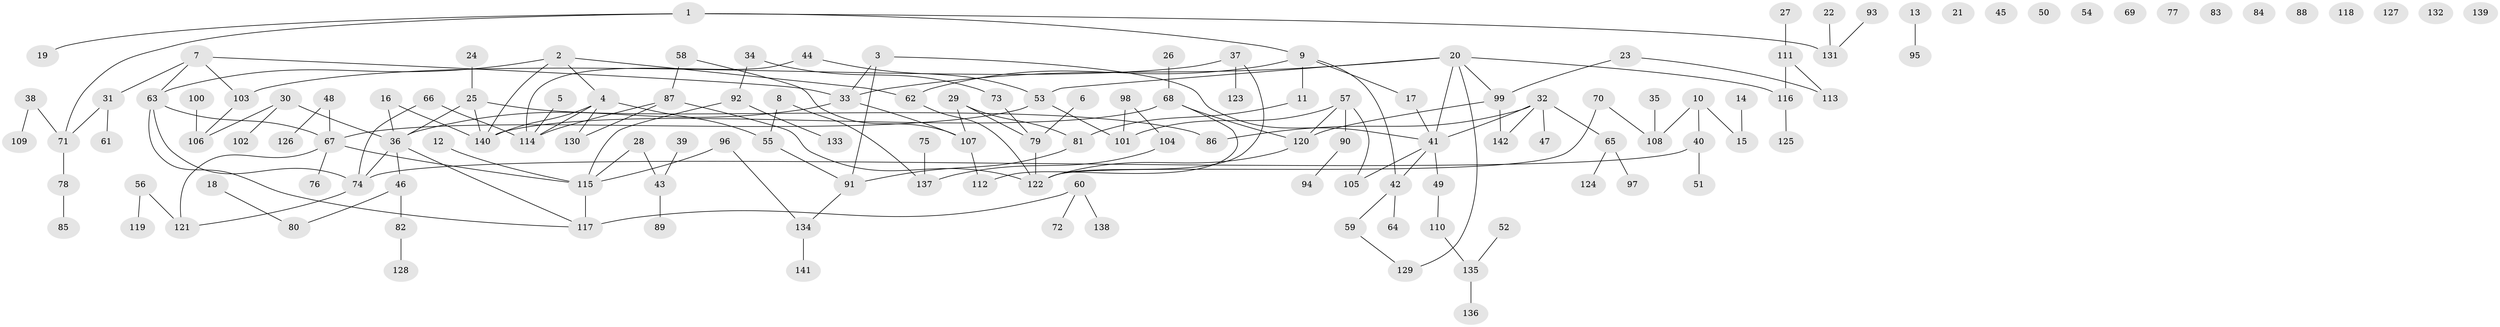 // Generated by graph-tools (version 1.1) at 2025/33/03/09/25 02:33:49]
// undirected, 142 vertices, 163 edges
graph export_dot {
graph [start="1"]
  node [color=gray90,style=filled];
  1;
  2;
  3;
  4;
  5;
  6;
  7;
  8;
  9;
  10;
  11;
  12;
  13;
  14;
  15;
  16;
  17;
  18;
  19;
  20;
  21;
  22;
  23;
  24;
  25;
  26;
  27;
  28;
  29;
  30;
  31;
  32;
  33;
  34;
  35;
  36;
  37;
  38;
  39;
  40;
  41;
  42;
  43;
  44;
  45;
  46;
  47;
  48;
  49;
  50;
  51;
  52;
  53;
  54;
  55;
  56;
  57;
  58;
  59;
  60;
  61;
  62;
  63;
  64;
  65;
  66;
  67;
  68;
  69;
  70;
  71;
  72;
  73;
  74;
  75;
  76;
  77;
  78;
  79;
  80;
  81;
  82;
  83;
  84;
  85;
  86;
  87;
  88;
  89;
  90;
  91;
  92;
  93;
  94;
  95;
  96;
  97;
  98;
  99;
  100;
  101;
  102;
  103;
  104;
  105;
  106;
  107;
  108;
  109;
  110;
  111;
  112;
  113;
  114;
  115;
  116;
  117;
  118;
  119;
  120;
  121;
  122;
  123;
  124;
  125;
  126;
  127;
  128;
  129;
  130;
  131;
  132;
  133;
  134;
  135;
  136;
  137;
  138;
  139;
  140;
  141;
  142;
  1 -- 9;
  1 -- 19;
  1 -- 71;
  1 -- 131;
  2 -- 4;
  2 -- 62;
  2 -- 63;
  2 -- 140;
  3 -- 33;
  3 -- 41;
  3 -- 91;
  4 -- 55;
  4 -- 114;
  4 -- 130;
  4 -- 140;
  5 -- 114;
  6 -- 79;
  7 -- 31;
  7 -- 33;
  7 -- 63;
  7 -- 103;
  8 -- 55;
  8 -- 137;
  9 -- 11;
  9 -- 17;
  9 -- 42;
  9 -- 62;
  10 -- 15;
  10 -- 40;
  10 -- 108;
  11 -- 81;
  12 -- 115;
  13 -- 95;
  14 -- 15;
  16 -- 36;
  16 -- 140;
  17 -- 41;
  18 -- 80;
  20 -- 33;
  20 -- 41;
  20 -- 53;
  20 -- 99;
  20 -- 116;
  20 -- 129;
  22 -- 131;
  23 -- 99;
  23 -- 113;
  24 -- 25;
  25 -- 36;
  25 -- 86;
  25 -- 140;
  26 -- 68;
  27 -- 111;
  28 -- 43;
  28 -- 115;
  29 -- 79;
  29 -- 81;
  29 -- 107;
  30 -- 36;
  30 -- 102;
  30 -- 106;
  31 -- 61;
  31 -- 71;
  32 -- 41;
  32 -- 47;
  32 -- 65;
  32 -- 86;
  32 -- 142;
  33 -- 36;
  33 -- 107;
  34 -- 73;
  34 -- 92;
  35 -- 108;
  36 -- 46;
  36 -- 74;
  36 -- 117;
  37 -- 103;
  37 -- 122;
  37 -- 123;
  38 -- 71;
  38 -- 109;
  39 -- 43;
  40 -- 51;
  40 -- 74;
  41 -- 42;
  41 -- 49;
  41 -- 105;
  42 -- 59;
  42 -- 64;
  43 -- 89;
  44 -- 53;
  44 -- 114;
  46 -- 80;
  46 -- 82;
  48 -- 67;
  48 -- 126;
  49 -- 110;
  52 -- 135;
  53 -- 67;
  53 -- 101;
  55 -- 91;
  56 -- 119;
  56 -- 121;
  57 -- 90;
  57 -- 101;
  57 -- 105;
  57 -- 120;
  58 -- 87;
  58 -- 107;
  59 -- 129;
  60 -- 72;
  60 -- 117;
  60 -- 138;
  62 -- 122;
  63 -- 67;
  63 -- 74;
  63 -- 117;
  65 -- 97;
  65 -- 124;
  66 -- 74;
  66 -- 114;
  67 -- 76;
  67 -- 115;
  67 -- 121;
  68 -- 112;
  68 -- 120;
  68 -- 140;
  70 -- 108;
  70 -- 122;
  71 -- 78;
  73 -- 79;
  74 -- 121;
  75 -- 137;
  78 -- 85;
  79 -- 122;
  81 -- 91;
  82 -- 128;
  87 -- 114;
  87 -- 122;
  87 -- 130;
  90 -- 94;
  91 -- 134;
  92 -- 115;
  92 -- 133;
  93 -- 131;
  96 -- 115;
  96 -- 134;
  98 -- 101;
  98 -- 104;
  99 -- 120;
  99 -- 142;
  100 -- 106;
  103 -- 106;
  104 -- 137;
  107 -- 112;
  110 -- 135;
  111 -- 113;
  111 -- 116;
  115 -- 117;
  116 -- 125;
  120 -- 122;
  134 -- 141;
  135 -- 136;
}

